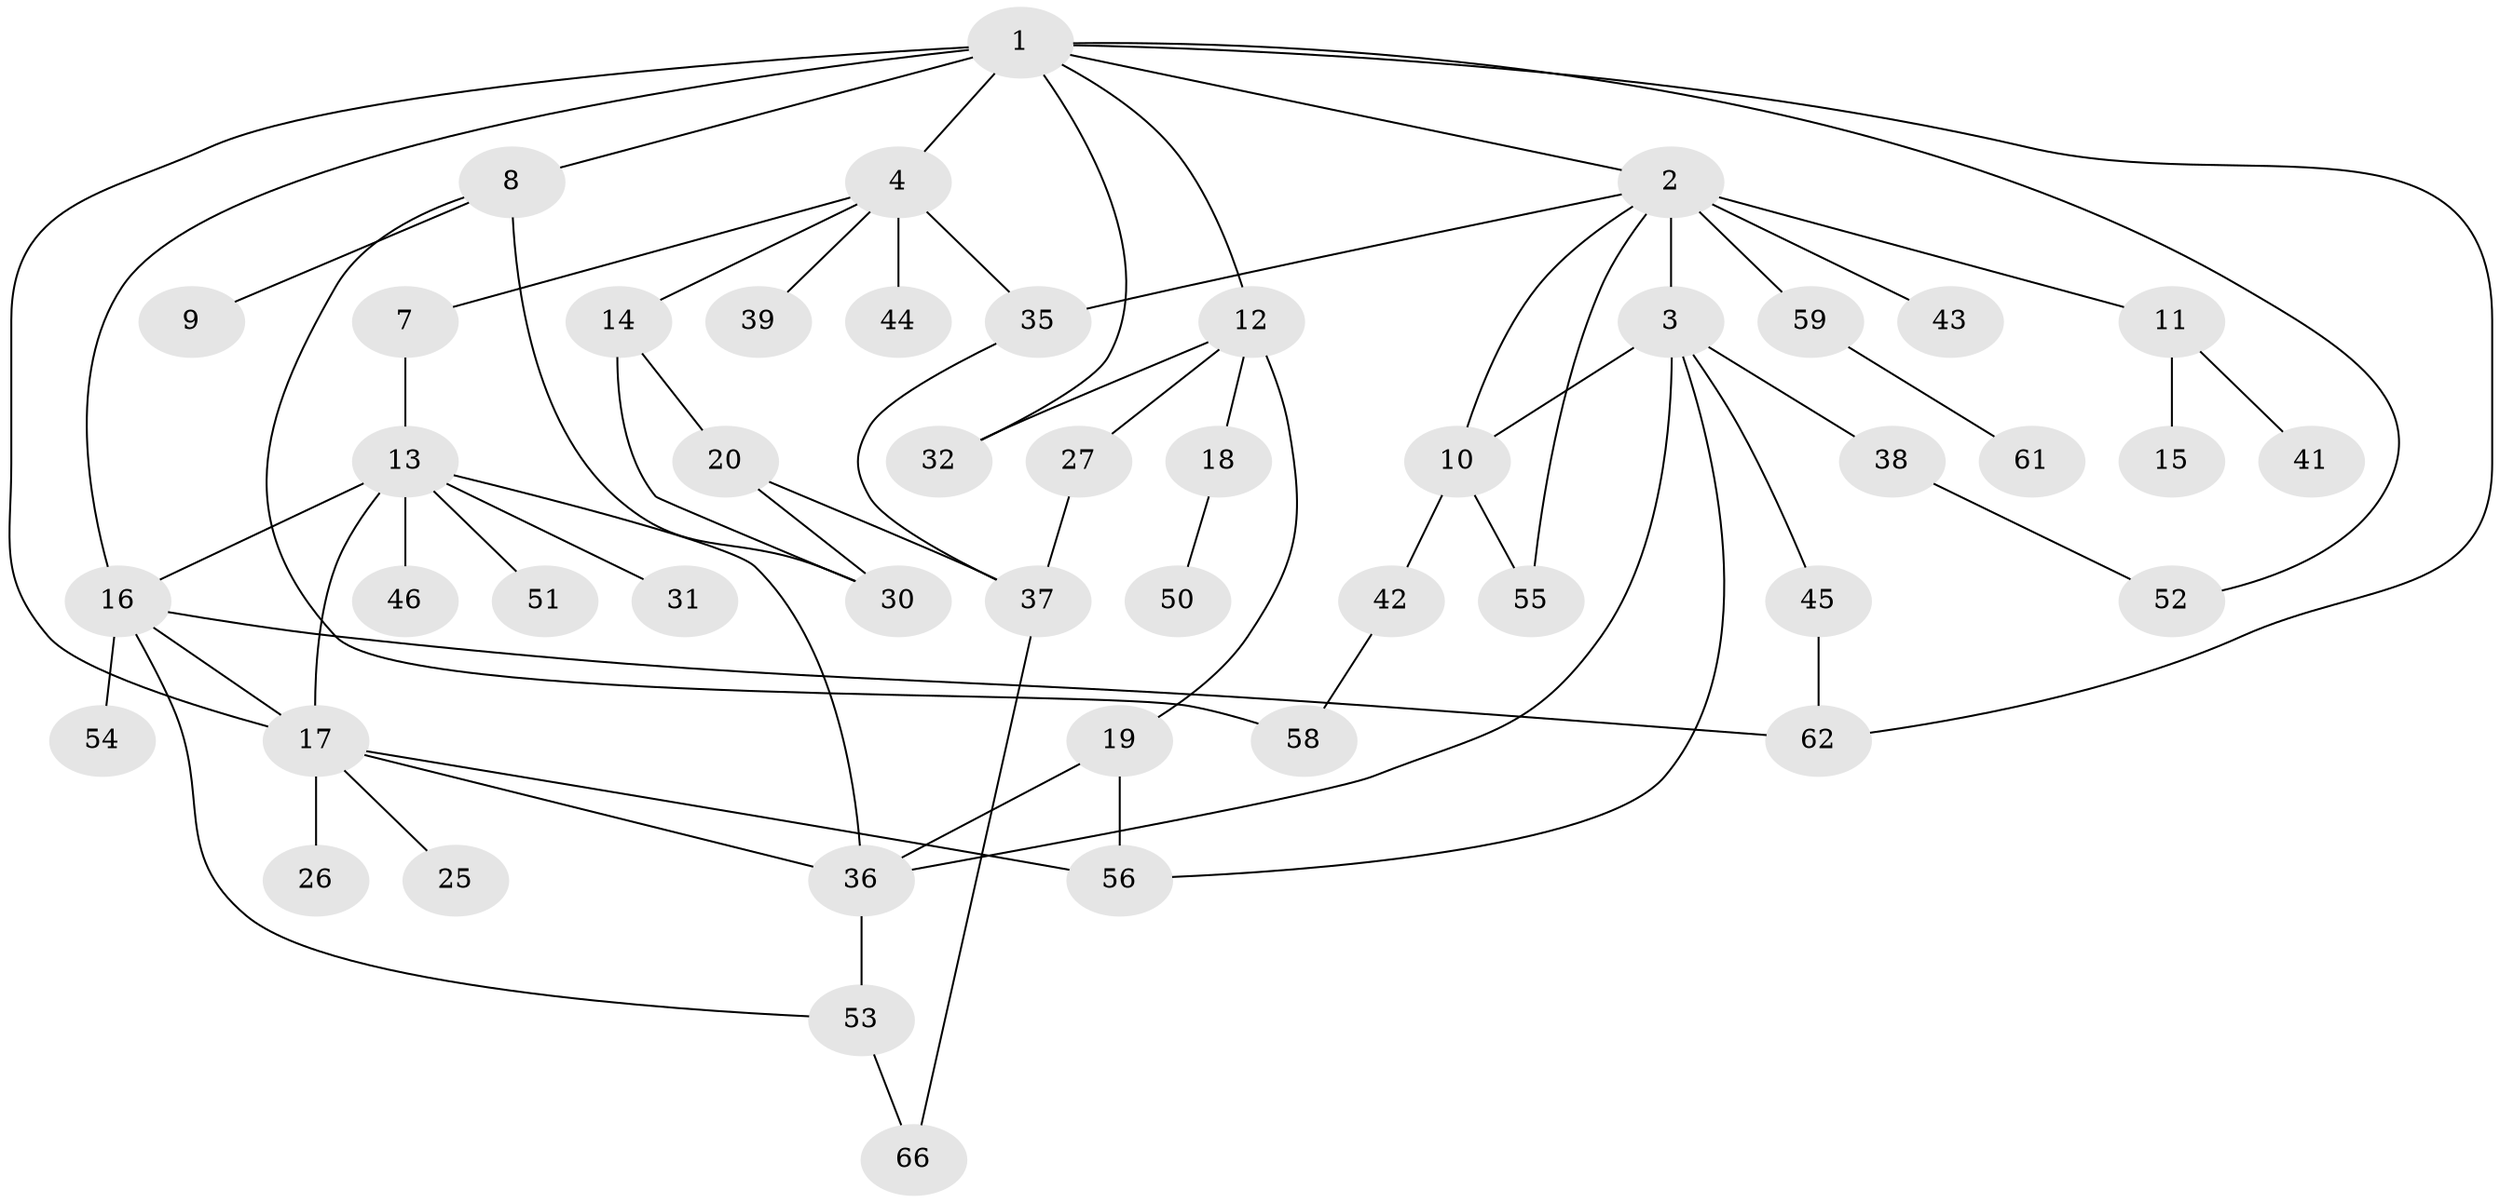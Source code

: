 // original degree distribution, {11: 0.014285714285714285, 5: 0.07142857142857142, 3: 0.15714285714285714, 4: 0.15714285714285714, 6: 0.02857142857142857, 2: 0.2714285714285714, 1: 0.2857142857142857, 7: 0.014285714285714285}
// Generated by graph-tools (version 1.1) at 2025/41/03/06/25 10:41:28]
// undirected, 47 vertices, 68 edges
graph export_dot {
graph [start="1"]
  node [color=gray90,style=filled];
  1 [super="+64"];
  2 [super="+5"];
  3 [super="+29"];
  4 [super="+6"];
  7;
  8 [super="+48"];
  9;
  10 [super="+40"];
  11 [super="+28"];
  12 [super="+22"];
  13 [super="+24"];
  14;
  15;
  16 [super="+34"];
  17 [super="+68"];
  18 [super="+23"];
  19 [super="+21"];
  20 [super="+47"];
  25;
  26;
  27 [super="+70"];
  30 [super="+63"];
  31;
  32 [super="+33"];
  35;
  36 [super="+69"];
  37 [super="+49"];
  38;
  39;
  41;
  42;
  43;
  44 [super="+57"];
  45;
  46;
  50;
  51;
  52;
  53 [super="+67"];
  54;
  55;
  56;
  58;
  59 [super="+60"];
  61;
  62 [super="+65"];
  66;
  1 -- 2;
  1 -- 4;
  1 -- 8 [weight=2];
  1 -- 12;
  1 -- 32;
  1 -- 52;
  1 -- 16;
  1 -- 17;
  1 -- 62;
  2 -- 3;
  2 -- 35;
  2 -- 43;
  2 -- 55;
  2 -- 59 [weight=2];
  2 -- 10;
  2 -- 11;
  3 -- 38;
  3 -- 56;
  3 -- 10;
  3 -- 45;
  3 -- 36;
  4 -- 44 [weight=2];
  4 -- 35;
  4 -- 7;
  4 -- 39;
  4 -- 14;
  7 -- 13;
  8 -- 9;
  8 -- 58;
  8 -- 30;
  10 -- 42;
  10 -- 55;
  11 -- 15;
  11 -- 41;
  12 -- 18;
  12 -- 19;
  12 -- 27;
  12 -- 32;
  13 -- 16;
  13 -- 31;
  13 -- 51;
  13 -- 17;
  13 -- 36;
  13 -- 46;
  14 -- 20 [weight=2];
  14 -- 30;
  16 -- 17;
  16 -- 54;
  16 -- 53;
  16 -- 62;
  17 -- 25;
  17 -- 26;
  17 -- 56;
  17 -- 36;
  18 -- 50;
  19 -- 36;
  19 -- 56;
  20 -- 37;
  20 -- 30;
  27 -- 37;
  35 -- 37;
  36 -- 53;
  37 -- 66;
  38 -- 52;
  42 -- 58;
  45 -- 62;
  53 -- 66;
  59 -- 61;
}
